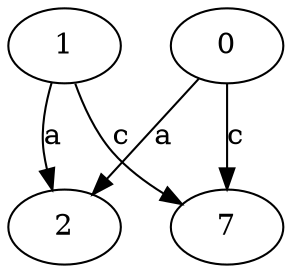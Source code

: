 strict digraph  {
1;
2;
0;
7;
1 -> 2  [label=a];
1 -> 7  [label=c];
0 -> 2  [label=a];
0 -> 7  [label=c];
}
